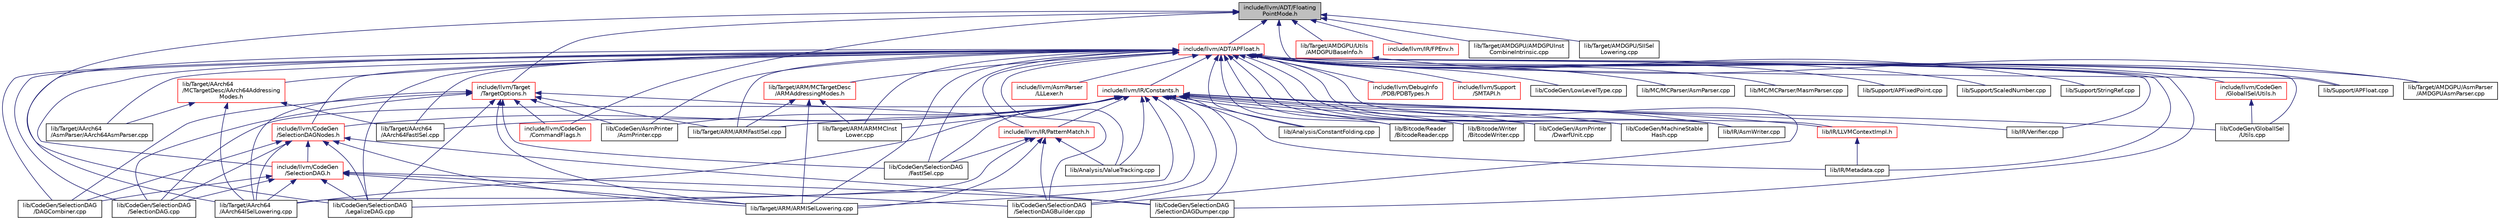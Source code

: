digraph "include/llvm/ADT/FloatingPointMode.h"
{
 // LATEX_PDF_SIZE
  bgcolor="transparent";
  edge [fontname="Helvetica",fontsize="10",labelfontname="Helvetica",labelfontsize="10"];
  node [fontname="Helvetica",fontsize="10",shape=record];
  Node1 [label="include/llvm/ADT/Floating\lPointMode.h",height=0.2,width=0.4,color="black", fillcolor="grey75", style="filled", fontcolor="black",tooltip=" "];
  Node1 -> Node2 [dir="back",color="midnightblue",fontsize="10",style="solid",fontname="Helvetica"];
  Node2 [label="include/llvm/ADT/APFloat.h",height=0.2,width=0.4,color="red",URL="$APFloat_8h.html",tooltip=" "];
  Node2 -> Node3 [dir="back",color="midnightblue",fontsize="10",style="solid",fontname="Helvetica"];
  Node3 [label="include/llvm/AsmParser\l/LLLexer.h",height=0.2,width=0.4,color="red",URL="$LLLexer_8h.html",tooltip=" "];
  Node2 -> Node8 [dir="back",color="midnightblue",fontsize="10",style="solid",fontname="Helvetica"];
  Node8 [label="include/llvm/CodeGen\l/GlobalISel/Utils.h",height=0.2,width=0.4,color="red",URL="$CodeGen_2GlobalISel_2Utils_8h.html",tooltip=" "];
  Node8 -> Node226 [dir="back",color="midnightblue",fontsize="10",style="solid",fontname="Helvetica"];
  Node226 [label="lib/CodeGen/GlobalISel\l/Utils.cpp",height=0.2,width=0.4,color="black",URL="$CodeGen_2GlobalISel_2Utils_8cpp.html",tooltip=" "];
  Node2 -> Node931 [dir="back",color="midnightblue",fontsize="10",style="solid",fontname="Helvetica"];
  Node931 [label="include/llvm/CodeGen\l/SelectionDAG.h",height=0.2,width=0.4,color="red",URL="$SelectionDAG_8h.html",tooltip=" "];
  Node931 -> Node980 [dir="back",color="midnightblue",fontsize="10",style="solid",fontname="Helvetica"];
  Node980 [label="lib/CodeGen/SelectionDAG\l/DAGCombiner.cpp",height=0.2,width=0.4,color="black",URL="$DAGCombiner_8cpp.html",tooltip=" "];
  Node931 -> Node981 [dir="back",color="midnightblue",fontsize="10",style="solid",fontname="Helvetica"];
  Node981 [label="lib/CodeGen/SelectionDAG\l/LegalizeDAG.cpp",height=0.2,width=0.4,color="black",URL="$LegalizeDAG_8cpp.html",tooltip=" "];
  Node931 -> Node989 [dir="back",color="midnightblue",fontsize="10",style="solid",fontname="Helvetica"];
  Node989 [label="lib/CodeGen/SelectionDAG\l/SelectionDAG.cpp",height=0.2,width=0.4,color="black",URL="$SelectionDAG_8cpp.html",tooltip=" "];
  Node931 -> Node361 [dir="back",color="midnightblue",fontsize="10",style="solid",fontname="Helvetica"];
  Node361 [label="lib/CodeGen/SelectionDAG\l/SelectionDAGBuilder.cpp",height=0.2,width=0.4,color="black",URL="$SelectionDAGBuilder_8cpp.html",tooltip=" "];
  Node931 -> Node362 [dir="back",color="midnightblue",fontsize="10",style="solid",fontname="Helvetica"];
  Node362 [label="lib/CodeGen/SelectionDAG\l/SelectionDAGDumper.cpp",height=0.2,width=0.4,color="black",URL="$SelectionDAGDumper_8cpp.html",tooltip=" "];
  Node931 -> Node51 [dir="back",color="midnightblue",fontsize="10",style="solid",fontname="Helvetica"];
  Node51 [label="lib/Target/AArch64\l/AArch64ISelLowering.cpp",height=0.2,width=0.4,color="black",URL="$AArch64ISelLowering_8cpp.html",tooltip=" "];
  Node931 -> Node74 [dir="back",color="midnightblue",fontsize="10",style="solid",fontname="Helvetica"];
  Node74 [label="lib/Target/ARM/ARMISelLowering.cpp",height=0.2,width=0.4,color="black",URL="$ARMISelLowering_8cpp.html",tooltip=" "];
  Node2 -> Node1032 [dir="back",color="midnightblue",fontsize="10",style="solid",fontname="Helvetica"];
  Node1032 [label="include/llvm/CodeGen\l/SelectionDAGNodes.h",height=0.2,width=0.4,color="red",URL="$SelectionDAGNodes_8h.html",tooltip=" "];
  Node1032 -> Node931 [dir="back",color="midnightblue",fontsize="10",style="solid",fontname="Helvetica"];
  Node1032 -> Node980 [dir="back",color="midnightblue",fontsize="10",style="solid",fontname="Helvetica"];
  Node1032 -> Node981 [dir="back",color="midnightblue",fontsize="10",style="solid",fontname="Helvetica"];
  Node1032 -> Node989 [dir="back",color="midnightblue",fontsize="10",style="solid",fontname="Helvetica"];
  Node1032 -> Node362 [dir="back",color="midnightblue",fontsize="10",style="solid",fontname="Helvetica"];
  Node1032 -> Node51 [dir="back",color="midnightblue",fontsize="10",style="solid",fontname="Helvetica"];
  Node1032 -> Node74 [dir="back",color="midnightblue",fontsize="10",style="solid",fontname="Helvetica"];
  Node2 -> Node1059 [dir="back",color="midnightblue",fontsize="10",style="solid",fontname="Helvetica"];
  Node1059 [label="include/llvm/DebugInfo\l/PDB/PDBTypes.h",height=0.2,width=0.4,color="red",URL="$PDBTypes_8h.html",tooltip=" "];
  Node2 -> Node1220 [dir="back",color="midnightblue",fontsize="10",style="solid",fontname="Helvetica"];
  Node1220 [label="include/llvm/IR/Constants.h",height=0.2,width=0.4,color="red",URL="$Constants_8h.html",tooltip=" "];
  Node1220 -> Node1032 [dir="back",color="midnightblue",fontsize="10",style="solid",fontname="Helvetica"];
  Node1220 -> Node1664 [dir="back",color="midnightblue",fontsize="10",style="solid",fontname="Helvetica"];
  Node1664 [label="include/llvm/IR/PatternMatch.h",height=0.2,width=0.4,color="red",URL="$PatternMatch_8h.html",tooltip=" "];
  Node1664 -> Node1261 [dir="back",color="midnightblue",fontsize="10",style="solid",fontname="Helvetica"];
  Node1261 [label="lib/Analysis/ValueTracking.cpp",height=0.2,width=0.4,color="black",URL="$ValueTracking_8cpp.html",tooltip=" "];
  Node1664 -> Node237 [dir="back",color="midnightblue",fontsize="10",style="solid",fontname="Helvetica"];
  Node237 [label="lib/CodeGen/SelectionDAG\l/FastISel.cpp",height=0.2,width=0.4,color="black",URL="$FastISel_8cpp.html",tooltip=" "];
  Node1664 -> Node361 [dir="back",color="midnightblue",fontsize="10",style="solid",fontname="Helvetica"];
  Node1664 -> Node51 [dir="back",color="midnightblue",fontsize="10",style="solid",fontname="Helvetica"];
  Node1664 -> Node74 [dir="back",color="midnightblue",fontsize="10",style="solid",fontname="Helvetica"];
  Node1220 -> Node1258 [dir="back",color="midnightblue",fontsize="10",style="solid",fontname="Helvetica"];
  Node1258 [label="lib/Analysis/ConstantFolding.cpp",height=0.2,width=0.4,color="black",URL="$ConstantFolding_8cpp.html",tooltip=" "];
  Node1220 -> Node1261 [dir="back",color="midnightblue",fontsize="10",style="solid",fontname="Helvetica"];
  Node1220 -> Node1636 [dir="back",color="midnightblue",fontsize="10",style="solid",fontname="Helvetica"];
  Node1636 [label="lib/Bitcode/Reader\l/BitcodeReader.cpp",height=0.2,width=0.4,color="black",URL="$BitcodeReader_8cpp.html",tooltip=" "];
  Node1220 -> Node1718 [dir="back",color="midnightblue",fontsize="10",style="solid",fontname="Helvetica"];
  Node1718 [label="lib/Bitcode/Writer\l/BitcodeWriter.cpp",height=0.2,width=0.4,color="black",URL="$BitcodeWriter_8cpp.html",tooltip=" "];
  Node1220 -> Node287 [dir="back",color="midnightblue",fontsize="10",style="solid",fontname="Helvetica"];
  Node287 [label="lib/CodeGen/AsmPrinter\l/AsmPrinter.cpp",height=0.2,width=0.4,color="black",URL="$AsmPrinter_8cpp.html",tooltip=" "];
  Node1220 -> Node1608 [dir="back",color="midnightblue",fontsize="10",style="solid",fontname="Helvetica"];
  Node1608 [label="lib/CodeGen/AsmPrinter\l/DwarfUnit.cpp",height=0.2,width=0.4,color="black",URL="$DwarfUnit_8cpp.html",tooltip=" "];
  Node1220 -> Node226 [dir="back",color="midnightblue",fontsize="10",style="solid",fontname="Helvetica"];
  Node1220 -> Node1773 [dir="back",color="midnightblue",fontsize="10",style="solid",fontname="Helvetica"];
  Node1773 [label="lib/CodeGen/MachineStable\lHash.cpp",height=0.2,width=0.4,color="black",URL="$MachineStableHash_8cpp.html",tooltip=" "];
  Node1220 -> Node237 [dir="back",color="midnightblue",fontsize="10",style="solid",fontname="Helvetica"];
  Node1220 -> Node981 [dir="back",color="midnightblue",fontsize="10",style="solid",fontname="Helvetica"];
  Node1220 -> Node989 [dir="back",color="midnightblue",fontsize="10",style="solid",fontname="Helvetica"];
  Node1220 -> Node361 [dir="back",color="midnightblue",fontsize="10",style="solid",fontname="Helvetica"];
  Node1220 -> Node362 [dir="back",color="midnightblue",fontsize="10",style="solid",fontname="Helvetica"];
  Node1220 -> Node1690 [dir="back",color="midnightblue",fontsize="10",style="solid",fontname="Helvetica"];
  Node1690 [label="lib/IR/AsmWriter.cpp",height=0.2,width=0.4,color="black",URL="$AsmWriter_8cpp.html",tooltip=" "];
  Node1220 -> Node1727 [dir="back",color="midnightblue",fontsize="10",style="solid",fontname="Helvetica"];
  Node1727 [label="lib/IR/LLVMContextImpl.h",height=0.2,width=0.4,color="red",URL="$LLVMContextImpl_8h.html",tooltip=" "];
  Node1727 -> Node1734 [dir="back",color="midnightblue",fontsize="10",style="solid",fontname="Helvetica"];
  Node1734 [label="lib/IR/Metadata.cpp",height=0.2,width=0.4,color="black",URL="$Metadata_8cpp.html",tooltip=" "];
  Node1220 -> Node1734 [dir="back",color="midnightblue",fontsize="10",style="solid",fontname="Helvetica"];
  Node1220 -> Node1642 [dir="back",color="midnightblue",fontsize="10",style="solid",fontname="Helvetica"];
  Node1642 [label="lib/IR/Verifier.cpp",height=0.2,width=0.4,color="black",URL="$Verifier_8cpp.html",tooltip=" "];
  Node1220 -> Node49 [dir="back",color="midnightblue",fontsize="10",style="solid",fontname="Helvetica"];
  Node49 [label="lib/Target/AArch64\l/AArch64FastISel.cpp",height=0.2,width=0.4,color="black",URL="$AArch64FastISel_8cpp.html",tooltip=" "];
  Node1220 -> Node51 [dir="back",color="midnightblue",fontsize="10",style="solid",fontname="Helvetica"];
  Node1220 -> Node88 [dir="back",color="midnightblue",fontsize="10",style="solid",fontname="Helvetica"];
  Node88 [label="lib/Target/ARM/ARMFastISel.cpp",height=0.2,width=0.4,color="black",URL="$ARMFastISel_8cpp.html",tooltip=" "];
  Node1220 -> Node74 [dir="back",color="midnightblue",fontsize="10",style="solid",fontname="Helvetica"];
  Node1220 -> Node69 [dir="back",color="midnightblue",fontsize="10",style="solid",fontname="Helvetica"];
  Node69 [label="lib/Target/ARM/ARMMCInst\lLower.cpp",height=0.2,width=0.4,color="black",URL="$ARMMCInstLower_8cpp.html",tooltip=" "];
  Node2 -> Node1664 [dir="back",color="midnightblue",fontsize="10",style="solid",fontname="Helvetica"];
  Node2 -> Node1823 [dir="back",color="midnightblue",fontsize="10",style="solid",fontname="Helvetica"];
  Node1823 [label="include/llvm/Support\l/SMTAPI.h",height=0.2,width=0.4,color="red",URL="$SMTAPI_8h.html",tooltip=" "];
  Node2 -> Node1258 [dir="back",color="midnightblue",fontsize="10",style="solid",fontname="Helvetica"];
  Node2 -> Node1261 [dir="back",color="midnightblue",fontsize="10",style="solid",fontname="Helvetica"];
  Node2 -> Node1636 [dir="back",color="midnightblue",fontsize="10",style="solid",fontname="Helvetica"];
  Node2 -> Node1718 [dir="back",color="midnightblue",fontsize="10",style="solid",fontname="Helvetica"];
  Node2 -> Node287 [dir="back",color="midnightblue",fontsize="10",style="solid",fontname="Helvetica"];
  Node2 -> Node1608 [dir="back",color="midnightblue",fontsize="10",style="solid",fontname="Helvetica"];
  Node2 -> Node226 [dir="back",color="midnightblue",fontsize="10",style="solid",fontname="Helvetica"];
  Node2 -> Node1825 [dir="back",color="midnightblue",fontsize="10",style="solid",fontname="Helvetica"];
  Node1825 [label="lib/CodeGen/LowLevelType.cpp",height=0.2,width=0.4,color="black",URL="$CodeGen_2LowLevelType_8cpp.html",tooltip=" "];
  Node2 -> Node1773 [dir="back",color="midnightblue",fontsize="10",style="solid",fontname="Helvetica"];
  Node2 -> Node980 [dir="back",color="midnightblue",fontsize="10",style="solid",fontname="Helvetica"];
  Node2 -> Node237 [dir="back",color="midnightblue",fontsize="10",style="solid",fontname="Helvetica"];
  Node2 -> Node981 [dir="back",color="midnightblue",fontsize="10",style="solid",fontname="Helvetica"];
  Node2 -> Node989 [dir="back",color="midnightblue",fontsize="10",style="solid",fontname="Helvetica"];
  Node2 -> Node361 [dir="back",color="midnightblue",fontsize="10",style="solid",fontname="Helvetica"];
  Node2 -> Node362 [dir="back",color="midnightblue",fontsize="10",style="solid",fontname="Helvetica"];
  Node2 -> Node1690 [dir="back",color="midnightblue",fontsize="10",style="solid",fontname="Helvetica"];
  Node2 -> Node1727 [dir="back",color="midnightblue",fontsize="10",style="solid",fontname="Helvetica"];
  Node2 -> Node1734 [dir="back",color="midnightblue",fontsize="10",style="solid",fontname="Helvetica"];
  Node2 -> Node1642 [dir="back",color="midnightblue",fontsize="10",style="solid",fontname="Helvetica"];
  Node2 -> Node1826 [dir="back",color="midnightblue",fontsize="10",style="solid",fontname="Helvetica"];
  Node1826 [label="lib/MC/MCParser/AsmParser.cpp",height=0.2,width=0.4,color="black",URL="$AsmParser_8cpp.html",tooltip=" "];
  Node2 -> Node1827 [dir="back",color="midnightblue",fontsize="10",style="solid",fontname="Helvetica"];
  Node1827 [label="lib/MC/MCParser/MasmParser.cpp",height=0.2,width=0.4,color="black",URL="$MasmParser_8cpp.html",tooltip=" "];
  Node2 -> Node1828 [dir="back",color="midnightblue",fontsize="10",style="solid",fontname="Helvetica"];
  Node1828 [label="lib/Support/APFixedPoint.cpp",height=0.2,width=0.4,color="black",URL="$APFixedPoint_8cpp.html",tooltip=" "];
  Node2 -> Node1829 [dir="back",color="midnightblue",fontsize="10",style="solid",fontname="Helvetica"];
  Node1829 [label="lib/Support/APFloat.cpp",height=0.2,width=0.4,color="black",URL="$APFloat_8cpp.html",tooltip=" "];
  Node2 -> Node1830 [dir="back",color="midnightblue",fontsize="10",style="solid",fontname="Helvetica"];
  Node1830 [label="lib/Support/ScaledNumber.cpp",height=0.2,width=0.4,color="black",URL="$ScaledNumber_8cpp.html",tooltip=" "];
  Node2 -> Node1831 [dir="back",color="midnightblue",fontsize="10",style="solid",fontname="Helvetica"];
  Node1831 [label="lib/Support/StringRef.cpp",height=0.2,width=0.4,color="black",URL="$StringRef_8cpp.html",tooltip=" "];
  Node2 -> Node1832 [dir="back",color="midnightblue",fontsize="10",style="solid",fontname="Helvetica"];
  Node1832 [label="lib/Target/AArch64\l/MCTargetDesc/AArch64Addressing\lModes.h",height=0.2,width=0.4,color="red",URL="$AArch64AddressingModes_8h.html",tooltip=" "];
  Node1832 -> Node49 [dir="back",color="midnightblue",fontsize="10",style="solid",fontname="Helvetica"];
  Node1832 -> Node51 [dir="back",color="midnightblue",fontsize="10",style="solid",fontname="Helvetica"];
  Node1832 -> Node383 [dir="back",color="midnightblue",fontsize="10",style="solid",fontname="Helvetica"];
  Node383 [label="lib/Target/AArch64\l/AsmParser/AArch64AsmParser.cpp",height=0.2,width=0.4,color="black",URL="$AArch64AsmParser_8cpp.html",tooltip=" "];
  Node2 -> Node49 [dir="back",color="midnightblue",fontsize="10",style="solid",fontname="Helvetica"];
  Node2 -> Node51 [dir="back",color="midnightblue",fontsize="10",style="solid",fontname="Helvetica"];
  Node2 -> Node383 [dir="back",color="midnightblue",fontsize="10",style="solid",fontname="Helvetica"];
  Node2 -> Node465 [dir="back",color="midnightblue",fontsize="10",style="solid",fontname="Helvetica"];
  Node465 [label="lib/Target/AMDGPU/AsmParser\l/AMDGPUAsmParser.cpp",height=0.2,width=0.4,color="black",URL="$AMDGPUAsmParser_8cpp.html",tooltip=" "];
  Node2 -> Node1839 [dir="back",color="midnightblue",fontsize="10",style="solid",fontname="Helvetica"];
  Node1839 [label="lib/Target/ARM/MCTargetDesc\l/ARMAddressingModes.h",height=0.2,width=0.4,color="red",URL="$ARMAddressingModes_8h.html",tooltip=" "];
  Node1839 -> Node88 [dir="back",color="midnightblue",fontsize="10",style="solid",fontname="Helvetica"];
  Node1839 -> Node74 [dir="back",color="midnightblue",fontsize="10",style="solid",fontname="Helvetica"];
  Node1839 -> Node69 [dir="back",color="midnightblue",fontsize="10",style="solid",fontname="Helvetica"];
  Node2 -> Node88 [dir="back",color="midnightblue",fontsize="10",style="solid",fontname="Helvetica"];
  Node2 -> Node74 [dir="back",color="midnightblue",fontsize="10",style="solid",fontname="Helvetica"];
  Node2 -> Node69 [dir="back",color="midnightblue",fontsize="10",style="solid",fontname="Helvetica"];
  Node1 -> Node1850 [dir="back",color="midnightblue",fontsize="10",style="solid",fontname="Helvetica"];
  Node1850 [label="include/llvm/CodeGen\l/CommandFlags.h",height=0.2,width=0.4,color="red",URL="$CommandFlags_8h.html",tooltip=" "];
  Node1 -> Node1852 [dir="back",color="midnightblue",fontsize="10",style="solid",fontname="Helvetica"];
  Node1852 [label="include/llvm/IR/FPEnv.h",height=0.2,width=0.4,color="red",URL="$FPEnv_8h.html",tooltip=" "];
  Node1 -> Node1853 [dir="back",color="midnightblue",fontsize="10",style="solid",fontname="Helvetica"];
  Node1853 [label="include/llvm/Target\l/TargetOptions.h",height=0.2,width=0.4,color="red",URL="$TargetOptions_8h.html",tooltip=" "];
  Node1853 -> Node1850 [dir="back",color="midnightblue",fontsize="10",style="solid",fontname="Helvetica"];
  Node1853 -> Node287 [dir="back",color="midnightblue",fontsize="10",style="solid",fontname="Helvetica"];
  Node1853 -> Node980 [dir="back",color="midnightblue",fontsize="10",style="solid",fontname="Helvetica"];
  Node1853 -> Node237 [dir="back",color="midnightblue",fontsize="10",style="solid",fontname="Helvetica"];
  Node1853 -> Node981 [dir="back",color="midnightblue",fontsize="10",style="solid",fontname="Helvetica"];
  Node1853 -> Node989 [dir="back",color="midnightblue",fontsize="10",style="solid",fontname="Helvetica"];
  Node1853 -> Node361 [dir="back",color="midnightblue",fontsize="10",style="solid",fontname="Helvetica"];
  Node1853 -> Node51 [dir="back",color="midnightblue",fontsize="10",style="solid",fontname="Helvetica"];
  Node1853 -> Node88 [dir="back",color="midnightblue",fontsize="10",style="solid",fontname="Helvetica"];
  Node1853 -> Node74 [dir="back",color="midnightblue",fontsize="10",style="solid",fontname="Helvetica"];
  Node1 -> Node981 [dir="back",color="midnightblue",fontsize="10",style="solid",fontname="Helvetica"];
  Node1 -> Node1829 [dir="back",color="midnightblue",fontsize="10",style="solid",fontname="Helvetica"];
  Node1 -> Node2133 [dir="back",color="midnightblue",fontsize="10",style="solid",fontname="Helvetica"];
  Node2133 [label="lib/Target/AMDGPU/Utils\l/AMDGPUBaseInfo.h",height=0.2,width=0.4,color="red",URL="$AMDGPUBaseInfo_8h.html",tooltip=" "];
  Node2133 -> Node465 [dir="back",color="midnightblue",fontsize="10",style="solid",fontname="Helvetica"];
  Node1 -> Node429 [dir="back",color="midnightblue",fontsize="10",style="solid",fontname="Helvetica"];
  Node429 [label="lib/Target/AMDGPU/AMDGPUInst\lCombineIntrinsic.cpp",height=0.2,width=0.4,color="black",URL="$AMDGPUInstCombineIntrinsic_8cpp.html",tooltip=" "];
  Node1 -> Node234 [dir="back",color="midnightblue",fontsize="10",style="solid",fontname="Helvetica"];
  Node234 [label="lib/Target/AMDGPU/SIISel\lLowering.cpp",height=0.2,width=0.4,color="black",URL="$SIISelLowering_8cpp.html",tooltip=" "];
}
